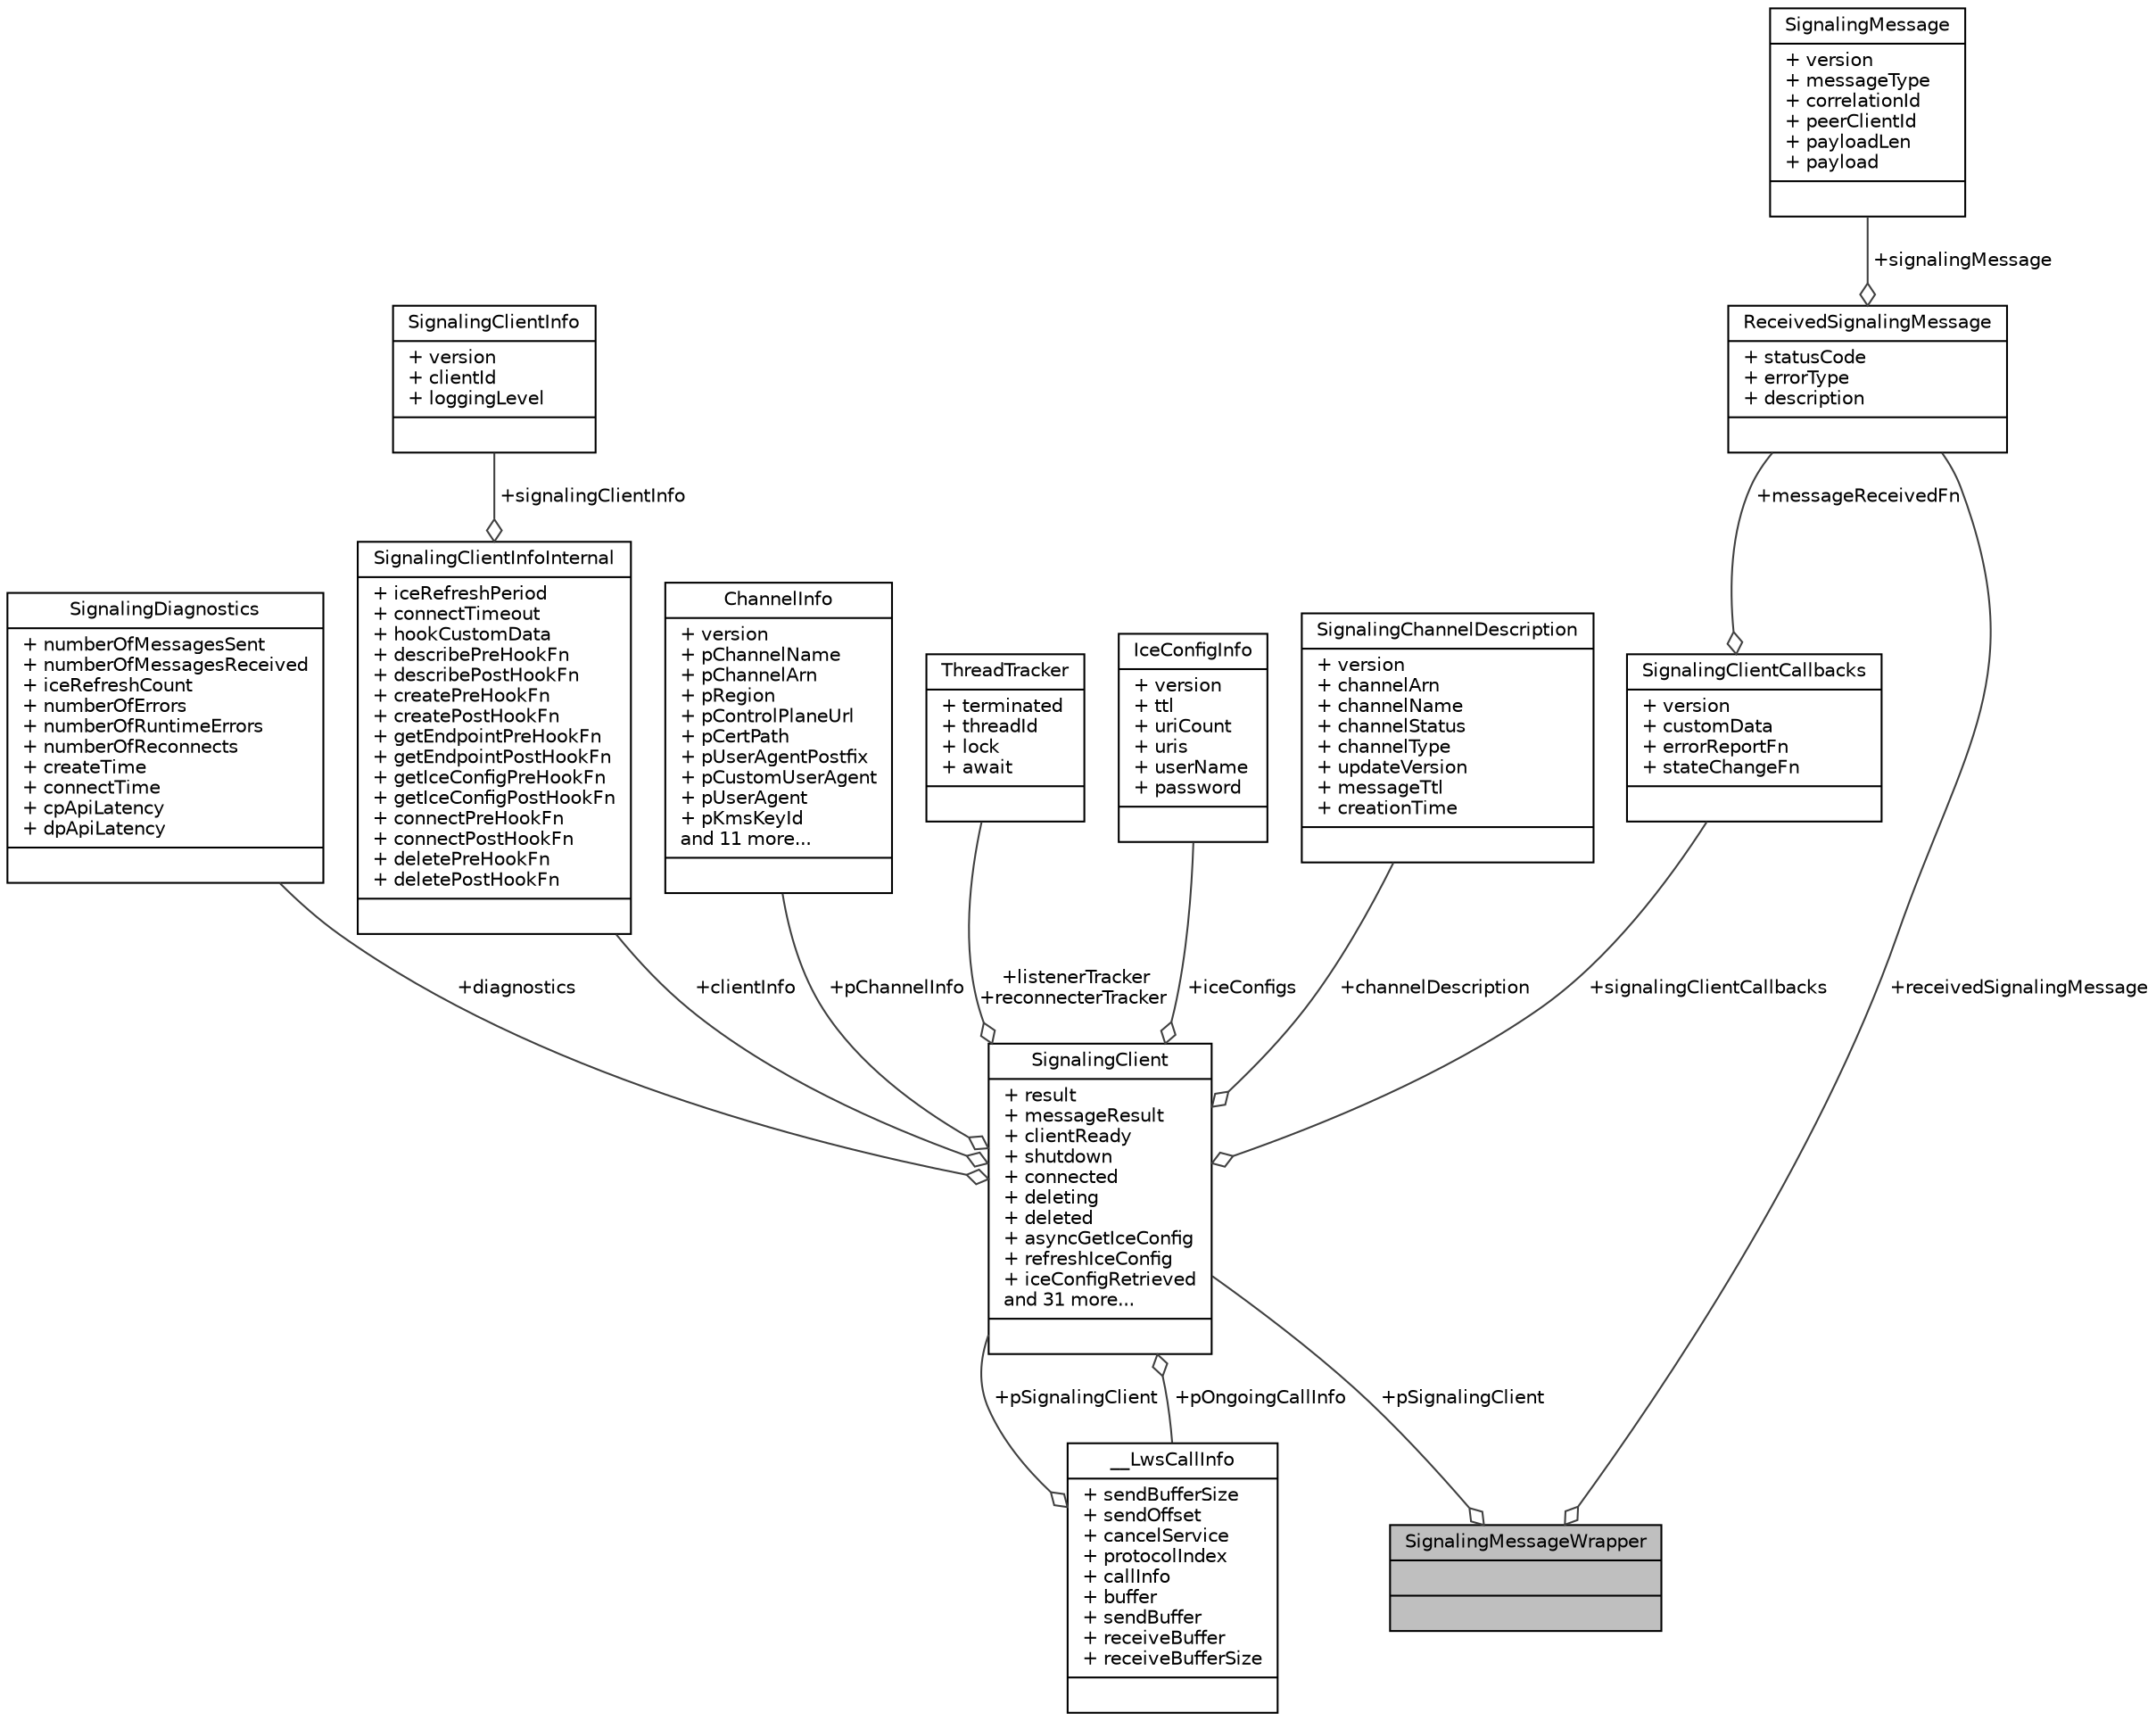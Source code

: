 digraph "SignalingMessageWrapper"
{
 // LATEX_PDF_SIZE
  edge [fontname="Helvetica",fontsize="10",labelfontname="Helvetica",labelfontsize="10"];
  node [fontname="Helvetica",fontsize="10",shape=record];
  Node1 [label="{SignalingMessageWrapper\n||}",height=0.2,width=0.4,color="black", fillcolor="grey75", style="filled", fontcolor="black",tooltip=" "];
  Node2 -> Node1 [color="grey25",fontsize="10",style="solid",label=" +receivedSignalingMessage" ,arrowhead="odiamond",fontname="Helvetica"];
  Node2 [label="{ReceivedSignalingMessage\n|+ statusCode\l+ errorType\l+ description\l|}",height=0.2,width=0.4,color="black", fillcolor="white", style="filled",URL="$structReceivedSignalingMessage.html",tooltip="Structure defining the signaling message to be received."];
  Node3 -> Node2 [color="grey25",fontsize="10",style="solid",label=" +signalingMessage" ,arrowhead="odiamond",fontname="Helvetica"];
  Node3 [label="{SignalingMessage\n|+ version\l+ messageType\l+ correlationId\l+ peerClientId\l+ payloadLen\l+ payload\l|}",height=0.2,width=0.4,color="black", fillcolor="white", style="filled",URL="$structSignalingMessage.html",tooltip="Structure defining the basic signaling message."];
  Node4 -> Node1 [color="grey25",fontsize="10",style="solid",label=" +pSignalingClient" ,arrowhead="odiamond",fontname="Helvetica"];
  Node4 [label="{SignalingClient\n|+ result\l+ messageResult\l+ clientReady\l+ shutdown\l+ connected\l+ deleting\l+ deleted\l+ asyncGetIceConfig\l+ refreshIceConfig\l+ iceConfigRetrieved\land 31 more...\l|}",height=0.2,width=0.4,color="black", fillcolor="white", style="filled",URL="$structSignalingClient.html",tooltip=" "];
  Node5 -> Node4 [color="grey25",fontsize="10",style="solid",label=" +diagnostics" ,arrowhead="odiamond",fontname="Helvetica"];
  Node5 [label="{SignalingDiagnostics\n|+ numberOfMessagesSent\l+ numberOfMessagesReceived\l+ iceRefreshCount\l+ numberOfErrors\l+ numberOfRuntimeErrors\l+ numberOfReconnects\l+ createTime\l+ connectTime\l+ cpApiLatency\l+ dpApiLatency\l|}",height=0.2,width=0.4,color="black", fillcolor="white", style="filled",URL="$structSignalingDiagnostics.html",tooltip=" "];
  Node6 -> Node4 [color="grey25",fontsize="10",style="solid",label=" +clientInfo" ,arrowhead="odiamond",fontname="Helvetica"];
  Node6 [label="{SignalingClientInfoInternal\n|+ iceRefreshPeriod\l+ connectTimeout\l+ hookCustomData\l+ describePreHookFn\l+ describePostHookFn\l+ createPreHookFn\l+ createPostHookFn\l+ getEndpointPreHookFn\l+ getEndpointPostHookFn\l+ getIceConfigPreHookFn\l+ getIceConfigPostHookFn\l+ connectPreHookFn\l+ connectPostHookFn\l+ deletePreHookFn\l+ deletePostHookFn\l|}",height=0.2,width=0.4,color="black", fillcolor="white", style="filled",URL="$structSignalingClientInfoInternal.html",tooltip=" "];
  Node7 -> Node6 [color="grey25",fontsize="10",style="solid",label=" +signalingClientInfo" ,arrowhead="odiamond",fontname="Helvetica"];
  Node7 [label="{SignalingClientInfo\n|+ version\l+ clientId\l+ loggingLevel\l|}",height=0.2,width=0.4,color="black", fillcolor="white", style="filled",URL="$structSignalingClientInfo.html",tooltip="Populate Signaling client with client ID and application log level."];
  Node8 -> Node4 [color="grey25",fontsize="10",style="solid",label=" +pOngoingCallInfo" ,arrowhead="odiamond",fontname="Helvetica"];
  Node8 [label="{__LwsCallInfo\n|+ sendBufferSize\l+ sendOffset\l+ cancelService\l+ protocolIndex\l+ callInfo\l+ buffer\l+ sendBuffer\l+ receiveBuffer\l+ receiveBufferSize\l|}",height=0.2,width=0.4,color="black", fillcolor="white", style="filled",URL="$struct____LwsCallInfo.html",tooltip=" "];
  Node4 -> Node8 [color="grey25",fontsize="10",style="solid",label=" +pSignalingClient" ,arrowhead="odiamond",fontname="Helvetica"];
  Node9 -> Node4 [color="grey25",fontsize="10",style="solid",label=" +pChannelInfo" ,arrowhead="odiamond",fontname="Helvetica"];
  Node9 [label="{ChannelInfo\n|+ version\l+ pChannelName\l+ pChannelArn\l+ pRegion\l+ pControlPlaneUrl\l+ pCertPath\l+ pUserAgentPostfix\l+ pCustomUserAgent\l+ pUserAgent\l+ pKmsKeyId\land 11 more...\l|}",height=0.2,width=0.4,color="black", fillcolor="white", style="filled",URL="$structChannelInfo.html",tooltip="Contains all signaling channel related information."];
  Node10 -> Node4 [color="grey25",fontsize="10",style="solid",label=" +listenerTracker\n+reconnecterTracker" ,arrowhead="odiamond",fontname="Helvetica"];
  Node10 [label="{ThreadTracker\n|+ terminated\l+ threadId\l+ lock\l+ await\l|}",height=0.2,width=0.4,color="black", fillcolor="white", style="filled",URL="$structThreadTracker.html",tooltip=" "];
  Node11 -> Node4 [color="grey25",fontsize="10",style="solid",label=" +iceConfigs" ,arrowhead="odiamond",fontname="Helvetica"];
  Node11 [label="{IceConfigInfo\n|+ version\l+ ttl\l+ uriCount\l+ uris\l+ userName\l+ password\l|}",height=0.2,width=0.4,color="black", fillcolor="white", style="filled",URL="$structIceConfigInfo.html",tooltip="ICE configuration information struct."];
  Node12 -> Node4 [color="grey25",fontsize="10",style="solid",label=" +signalingClientCallbacks" ,arrowhead="odiamond",fontname="Helvetica"];
  Node12 [label="{SignalingClientCallbacks\n|+ version\l+ customData\l+ errorReportFn\l+ stateChangeFn\l|}",height=0.2,width=0.4,color="black", fillcolor="white", style="filled",URL="$structSignalingClientCallbacks.html",tooltip=" "];
  Node2 -> Node12 [color="grey25",fontsize="10",style="solid",label=" +messageReceivedFn" ,arrowhead="odiamond",fontname="Helvetica"];
  Node13 -> Node4 [color="grey25",fontsize="10",style="solid",label=" +channelDescription" ,arrowhead="odiamond",fontname="Helvetica"];
  Node13 [label="{SignalingChannelDescription\n|+ version\l+ channelArn\l+ channelName\l+ channelStatus\l+ channelType\l+ updateVersion\l+ messageTtl\l+ creationTime\l|}",height=0.2,width=0.4,color="black", fillcolor="white", style="filled",URL="$structSignalingChannelDescription.html",tooltip="Signaling channel description returned from the service."];
}
